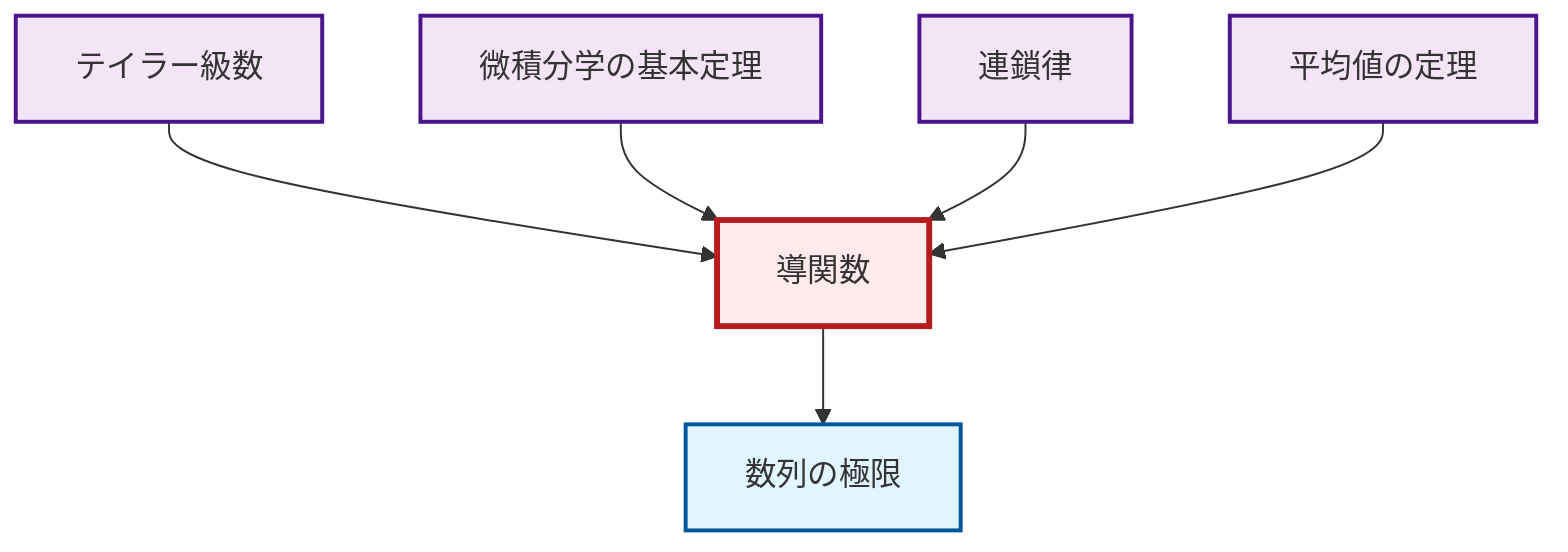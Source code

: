 graph TD
    classDef definition fill:#e1f5fe,stroke:#01579b,stroke-width:2px
    classDef theorem fill:#f3e5f5,stroke:#4a148c,stroke-width:2px
    classDef axiom fill:#fff3e0,stroke:#e65100,stroke-width:2px
    classDef example fill:#e8f5e9,stroke:#1b5e20,stroke-width:2px
    classDef current fill:#ffebee,stroke:#b71c1c,stroke-width:3px
    thm-mean-value["平均値の定理"]:::theorem
    def-derivative["導関数"]:::definition
    thm-taylor-series["テイラー級数"]:::theorem
    thm-fundamental-calculus["微積分学の基本定理"]:::theorem
    thm-chain-rule["連鎖律"]:::theorem
    def-limit["数列の極限"]:::definition
    thm-taylor-series --> def-derivative
    thm-fundamental-calculus --> def-derivative
    def-derivative --> def-limit
    thm-chain-rule --> def-derivative
    thm-mean-value --> def-derivative
    class def-derivative current